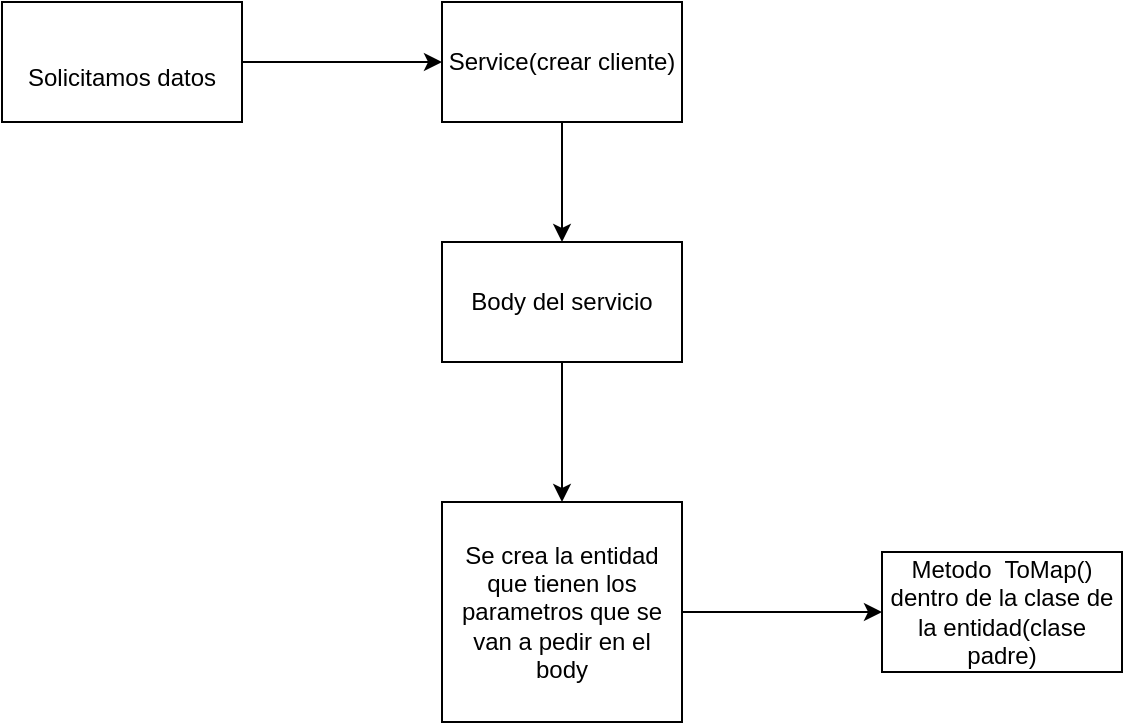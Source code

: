 <mxfile version="28.2.3">
  <diagram name="Página-1" id="UljX3ZgkSFEY0UrKZ9x9">
    <mxGraphModel dx="1384" dy="635" grid="1" gridSize="10" guides="1" tooltips="1" connect="1" arrows="1" fold="1" page="1" pageScale="1" pageWidth="827" pageHeight="1169" math="0" shadow="0">
      <root>
        <mxCell id="0" />
        <mxCell id="1" parent="0" />
        <mxCell id="ildWDxg74Ny9wRDvC2I7-6" style="edgeStyle=orthogonalEdgeStyle;rounded=0;orthogonalLoop=1;jettySize=auto;html=1;entryX=0;entryY=0.5;entryDx=0;entryDy=0;" edge="1" parent="1" source="ildWDxg74Ny9wRDvC2I7-1" target="ildWDxg74Ny9wRDvC2I7-2">
          <mxGeometry relative="1" as="geometry" />
        </mxCell>
        <mxCell id="ildWDxg74Ny9wRDvC2I7-1" value="&lt;div&gt;&lt;br&gt;&lt;/div&gt;&lt;div&gt;Solicitamos datos&lt;/div&gt;" style="rounded=0;whiteSpace=wrap;html=1;" vertex="1" parent="1">
          <mxGeometry x="60" y="90" width="120" height="60" as="geometry" />
        </mxCell>
        <mxCell id="ildWDxg74Ny9wRDvC2I7-7" style="edgeStyle=orthogonalEdgeStyle;rounded=0;orthogonalLoop=1;jettySize=auto;html=1;" edge="1" parent="1" source="ildWDxg74Ny9wRDvC2I7-2" target="ildWDxg74Ny9wRDvC2I7-3">
          <mxGeometry relative="1" as="geometry" />
        </mxCell>
        <mxCell id="ildWDxg74Ny9wRDvC2I7-2" value="&lt;div&gt;Service(crear cliente)&lt;/div&gt;" style="rounded=0;whiteSpace=wrap;html=1;" vertex="1" parent="1">
          <mxGeometry x="280" y="90" width="120" height="60" as="geometry" />
        </mxCell>
        <mxCell id="ildWDxg74Ny9wRDvC2I7-8" style="edgeStyle=orthogonalEdgeStyle;rounded=0;orthogonalLoop=1;jettySize=auto;html=1;" edge="1" parent="1" source="ildWDxg74Ny9wRDvC2I7-3" target="ildWDxg74Ny9wRDvC2I7-4">
          <mxGeometry relative="1" as="geometry" />
        </mxCell>
        <mxCell id="ildWDxg74Ny9wRDvC2I7-3" value="Body del servicio" style="rounded=0;whiteSpace=wrap;html=1;" vertex="1" parent="1">
          <mxGeometry x="280" y="210" width="120" height="60" as="geometry" />
        </mxCell>
        <mxCell id="ildWDxg74Ny9wRDvC2I7-9" style="edgeStyle=orthogonalEdgeStyle;rounded=0;orthogonalLoop=1;jettySize=auto;html=1;" edge="1" parent="1" source="ildWDxg74Ny9wRDvC2I7-4" target="ildWDxg74Ny9wRDvC2I7-5">
          <mxGeometry relative="1" as="geometry" />
        </mxCell>
        <mxCell id="ildWDxg74Ny9wRDvC2I7-4" value="Se crea la entidad que tienen los parametros que se van a pedir en el body" style="rounded=0;whiteSpace=wrap;html=1;" vertex="1" parent="1">
          <mxGeometry x="280" y="340" width="120" height="110" as="geometry" />
        </mxCell>
        <mxCell id="ildWDxg74Ny9wRDvC2I7-5" value="Metodo&amp;nbsp; ToMap() dentro de la clase de la entidad(clase padre)" style="rounded=0;whiteSpace=wrap;html=1;" vertex="1" parent="1">
          <mxGeometry x="500" y="365" width="120" height="60" as="geometry" />
        </mxCell>
      </root>
    </mxGraphModel>
  </diagram>
</mxfile>
